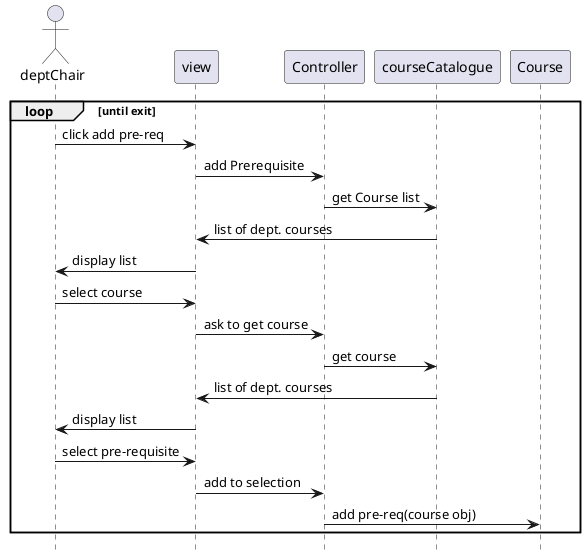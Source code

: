 @startuml
hide footbox
actor deptChair as deptChair
participant view as view
participant Controller as Controller
participant courseCatalogue as courseCatalogue
participant Course as Course
loop until exit
deptChair->view: click add pre-req
view -> Controller: add Prerequisite
Controller-> courseCatalogue: get Course list
courseCatalogue -> view: list of dept. courses
view-> deptChair: display list
deptChair-> view: select course
view-> Controller: ask to get course
Controller -> courseCatalogue: get course
courseCatalogue -> view: list of dept. courses
view-> deptChair: display list
deptChair -> view: select pre-requisite
view -> Controller: add to selection
Controller-> Course: add pre-req(course obj)
end
@enduml